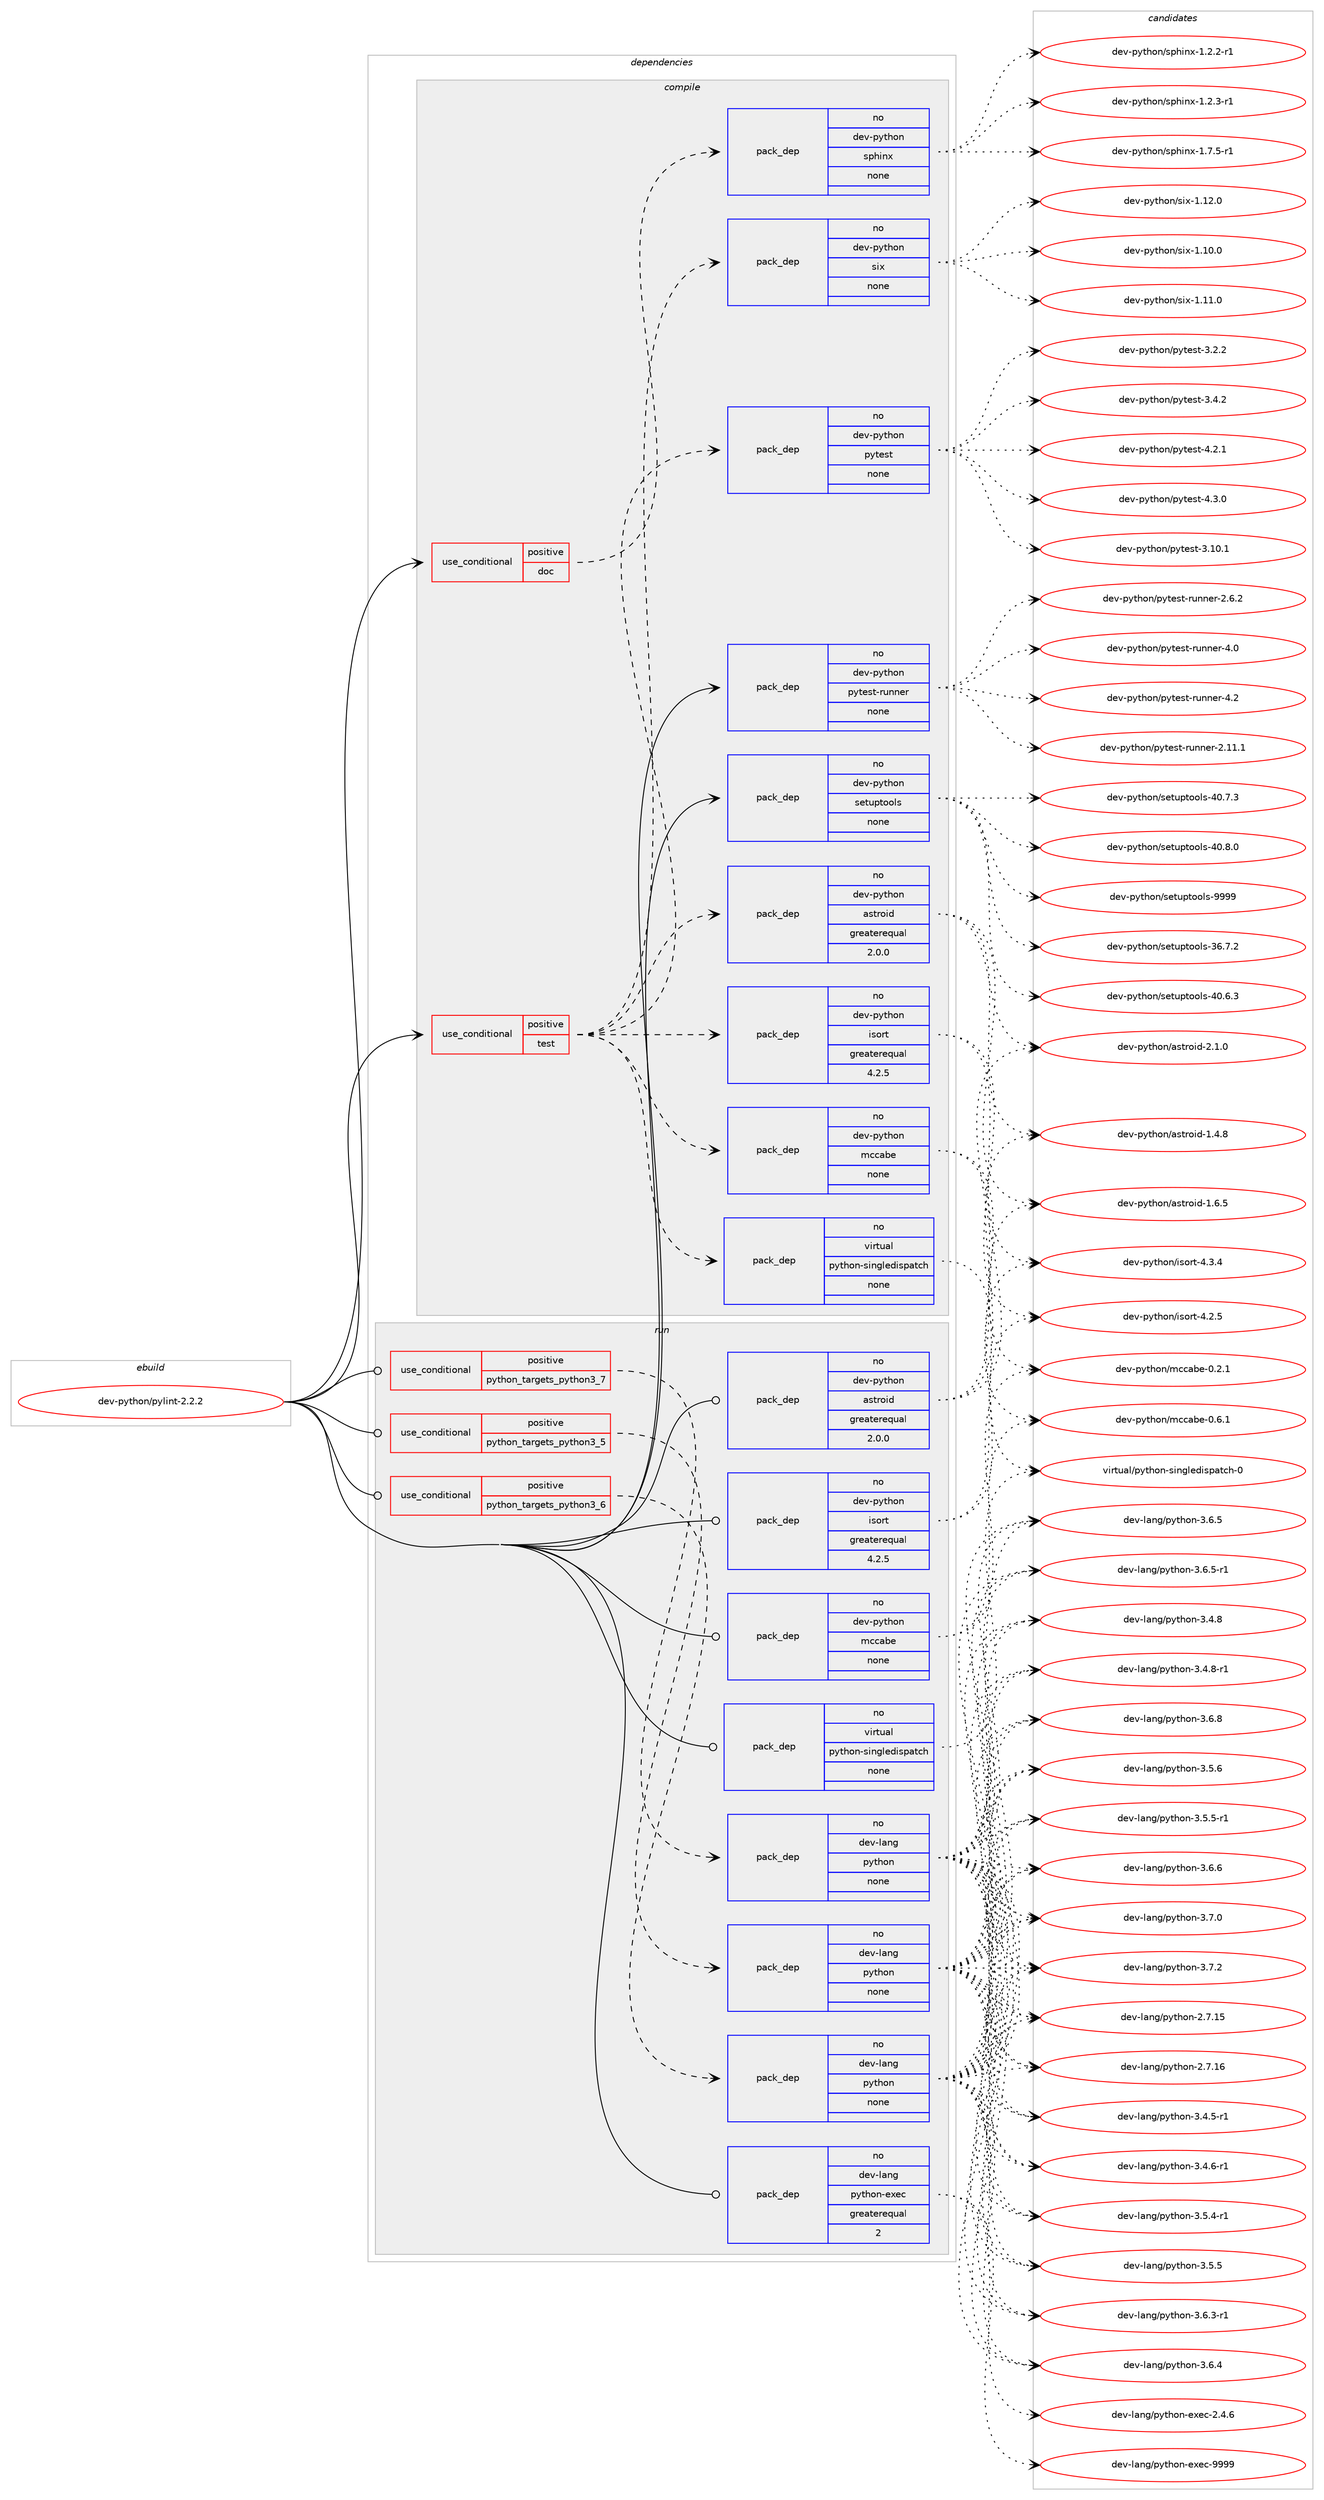 digraph prolog {

# *************
# Graph options
# *************

newrank=true;
concentrate=true;
compound=true;
graph [rankdir=LR,fontname=Helvetica,fontsize=10,ranksep=1.5];#, ranksep=2.5, nodesep=0.2];
edge  [arrowhead=vee];
node  [fontname=Helvetica,fontsize=10];

# **********
# The ebuild
# **********

subgraph cluster_leftcol {
color=gray;
rank=same;
label=<<i>ebuild</i>>;
id [label="dev-python/pylint-2.2.2", color=red, width=4, href="../dev-python/pylint-2.2.2.svg"];
}

# ****************
# The dependencies
# ****************

subgraph cluster_midcol {
color=gray;
label=<<i>dependencies</i>>;
subgraph cluster_compile {
fillcolor="#eeeeee";
style=filled;
label=<<i>compile</i>>;
subgraph cond381141 {
dependency1430322 [label=<<TABLE BORDER="0" CELLBORDER="1" CELLSPACING="0" CELLPADDING="4"><TR><TD ROWSPAN="3" CELLPADDING="10">use_conditional</TD></TR><TR><TD>positive</TD></TR><TR><TD>doc</TD></TR></TABLE>>, shape=none, color=red];
subgraph pack1025859 {
dependency1430323 [label=<<TABLE BORDER="0" CELLBORDER="1" CELLSPACING="0" CELLPADDING="4" WIDTH="220"><TR><TD ROWSPAN="6" CELLPADDING="30">pack_dep</TD></TR><TR><TD WIDTH="110">no</TD></TR><TR><TD>dev-python</TD></TR><TR><TD>sphinx</TD></TR><TR><TD>none</TD></TR><TR><TD></TD></TR></TABLE>>, shape=none, color=blue];
}
dependency1430322:e -> dependency1430323:w [weight=20,style="dashed",arrowhead="vee"];
}
id:e -> dependency1430322:w [weight=20,style="solid",arrowhead="vee"];
subgraph cond381142 {
dependency1430324 [label=<<TABLE BORDER="0" CELLBORDER="1" CELLSPACING="0" CELLPADDING="4"><TR><TD ROWSPAN="3" CELLPADDING="10">use_conditional</TD></TR><TR><TD>positive</TD></TR><TR><TD>test</TD></TR></TABLE>>, shape=none, color=red];
subgraph pack1025860 {
dependency1430325 [label=<<TABLE BORDER="0" CELLBORDER="1" CELLSPACING="0" CELLPADDING="4" WIDTH="220"><TR><TD ROWSPAN="6" CELLPADDING="30">pack_dep</TD></TR><TR><TD WIDTH="110">no</TD></TR><TR><TD>dev-python</TD></TR><TR><TD>astroid</TD></TR><TR><TD>greaterequal</TD></TR><TR><TD>2.0.0</TD></TR></TABLE>>, shape=none, color=blue];
}
dependency1430324:e -> dependency1430325:w [weight=20,style="dashed",arrowhead="vee"];
subgraph pack1025861 {
dependency1430326 [label=<<TABLE BORDER="0" CELLBORDER="1" CELLSPACING="0" CELLPADDING="4" WIDTH="220"><TR><TD ROWSPAN="6" CELLPADDING="30">pack_dep</TD></TR><TR><TD WIDTH="110">no</TD></TR><TR><TD>dev-python</TD></TR><TR><TD>isort</TD></TR><TR><TD>greaterequal</TD></TR><TR><TD>4.2.5</TD></TR></TABLE>>, shape=none, color=blue];
}
dependency1430324:e -> dependency1430326:w [weight=20,style="dashed",arrowhead="vee"];
subgraph pack1025862 {
dependency1430327 [label=<<TABLE BORDER="0" CELLBORDER="1" CELLSPACING="0" CELLPADDING="4" WIDTH="220"><TR><TD ROWSPAN="6" CELLPADDING="30">pack_dep</TD></TR><TR><TD WIDTH="110">no</TD></TR><TR><TD>dev-python</TD></TR><TR><TD>mccabe</TD></TR><TR><TD>none</TD></TR><TR><TD></TD></TR></TABLE>>, shape=none, color=blue];
}
dependency1430324:e -> dependency1430327:w [weight=20,style="dashed",arrowhead="vee"];
subgraph pack1025863 {
dependency1430328 [label=<<TABLE BORDER="0" CELLBORDER="1" CELLSPACING="0" CELLPADDING="4" WIDTH="220"><TR><TD ROWSPAN="6" CELLPADDING="30">pack_dep</TD></TR><TR><TD WIDTH="110">no</TD></TR><TR><TD>virtual</TD></TR><TR><TD>python-singledispatch</TD></TR><TR><TD>none</TD></TR><TR><TD></TD></TR></TABLE>>, shape=none, color=blue];
}
dependency1430324:e -> dependency1430328:w [weight=20,style="dashed",arrowhead="vee"];
subgraph pack1025864 {
dependency1430329 [label=<<TABLE BORDER="0" CELLBORDER="1" CELLSPACING="0" CELLPADDING="4" WIDTH="220"><TR><TD ROWSPAN="6" CELLPADDING="30">pack_dep</TD></TR><TR><TD WIDTH="110">no</TD></TR><TR><TD>dev-python</TD></TR><TR><TD>pytest</TD></TR><TR><TD>none</TD></TR><TR><TD></TD></TR></TABLE>>, shape=none, color=blue];
}
dependency1430324:e -> dependency1430329:w [weight=20,style="dashed",arrowhead="vee"];
subgraph pack1025865 {
dependency1430330 [label=<<TABLE BORDER="0" CELLBORDER="1" CELLSPACING="0" CELLPADDING="4" WIDTH="220"><TR><TD ROWSPAN="6" CELLPADDING="30">pack_dep</TD></TR><TR><TD WIDTH="110">no</TD></TR><TR><TD>dev-python</TD></TR><TR><TD>six</TD></TR><TR><TD>none</TD></TR><TR><TD></TD></TR></TABLE>>, shape=none, color=blue];
}
dependency1430324:e -> dependency1430330:w [weight=20,style="dashed",arrowhead="vee"];
}
id:e -> dependency1430324:w [weight=20,style="solid",arrowhead="vee"];
subgraph pack1025866 {
dependency1430331 [label=<<TABLE BORDER="0" CELLBORDER="1" CELLSPACING="0" CELLPADDING="4" WIDTH="220"><TR><TD ROWSPAN="6" CELLPADDING="30">pack_dep</TD></TR><TR><TD WIDTH="110">no</TD></TR><TR><TD>dev-python</TD></TR><TR><TD>pytest-runner</TD></TR><TR><TD>none</TD></TR><TR><TD></TD></TR></TABLE>>, shape=none, color=blue];
}
id:e -> dependency1430331:w [weight=20,style="solid",arrowhead="vee"];
subgraph pack1025867 {
dependency1430332 [label=<<TABLE BORDER="0" CELLBORDER="1" CELLSPACING="0" CELLPADDING="4" WIDTH="220"><TR><TD ROWSPAN="6" CELLPADDING="30">pack_dep</TD></TR><TR><TD WIDTH="110">no</TD></TR><TR><TD>dev-python</TD></TR><TR><TD>setuptools</TD></TR><TR><TD>none</TD></TR><TR><TD></TD></TR></TABLE>>, shape=none, color=blue];
}
id:e -> dependency1430332:w [weight=20,style="solid",arrowhead="vee"];
}
subgraph cluster_compileandrun {
fillcolor="#eeeeee";
style=filled;
label=<<i>compile and run</i>>;
}
subgraph cluster_run {
fillcolor="#eeeeee";
style=filled;
label=<<i>run</i>>;
subgraph cond381143 {
dependency1430333 [label=<<TABLE BORDER="0" CELLBORDER="1" CELLSPACING="0" CELLPADDING="4"><TR><TD ROWSPAN="3" CELLPADDING="10">use_conditional</TD></TR><TR><TD>positive</TD></TR><TR><TD>python_targets_python3_5</TD></TR></TABLE>>, shape=none, color=red];
subgraph pack1025868 {
dependency1430334 [label=<<TABLE BORDER="0" CELLBORDER="1" CELLSPACING="0" CELLPADDING="4" WIDTH="220"><TR><TD ROWSPAN="6" CELLPADDING="30">pack_dep</TD></TR><TR><TD WIDTH="110">no</TD></TR><TR><TD>dev-lang</TD></TR><TR><TD>python</TD></TR><TR><TD>none</TD></TR><TR><TD></TD></TR></TABLE>>, shape=none, color=blue];
}
dependency1430333:e -> dependency1430334:w [weight=20,style="dashed",arrowhead="vee"];
}
id:e -> dependency1430333:w [weight=20,style="solid",arrowhead="odot"];
subgraph cond381144 {
dependency1430335 [label=<<TABLE BORDER="0" CELLBORDER="1" CELLSPACING="0" CELLPADDING="4"><TR><TD ROWSPAN="3" CELLPADDING="10">use_conditional</TD></TR><TR><TD>positive</TD></TR><TR><TD>python_targets_python3_6</TD></TR></TABLE>>, shape=none, color=red];
subgraph pack1025869 {
dependency1430336 [label=<<TABLE BORDER="0" CELLBORDER="1" CELLSPACING="0" CELLPADDING="4" WIDTH="220"><TR><TD ROWSPAN="6" CELLPADDING="30">pack_dep</TD></TR><TR><TD WIDTH="110">no</TD></TR><TR><TD>dev-lang</TD></TR><TR><TD>python</TD></TR><TR><TD>none</TD></TR><TR><TD></TD></TR></TABLE>>, shape=none, color=blue];
}
dependency1430335:e -> dependency1430336:w [weight=20,style="dashed",arrowhead="vee"];
}
id:e -> dependency1430335:w [weight=20,style="solid",arrowhead="odot"];
subgraph cond381145 {
dependency1430337 [label=<<TABLE BORDER="0" CELLBORDER="1" CELLSPACING="0" CELLPADDING="4"><TR><TD ROWSPAN="3" CELLPADDING="10">use_conditional</TD></TR><TR><TD>positive</TD></TR><TR><TD>python_targets_python3_7</TD></TR></TABLE>>, shape=none, color=red];
subgraph pack1025870 {
dependency1430338 [label=<<TABLE BORDER="0" CELLBORDER="1" CELLSPACING="0" CELLPADDING="4" WIDTH="220"><TR><TD ROWSPAN="6" CELLPADDING="30">pack_dep</TD></TR><TR><TD WIDTH="110">no</TD></TR><TR><TD>dev-lang</TD></TR><TR><TD>python</TD></TR><TR><TD>none</TD></TR><TR><TD></TD></TR></TABLE>>, shape=none, color=blue];
}
dependency1430337:e -> dependency1430338:w [weight=20,style="dashed",arrowhead="vee"];
}
id:e -> dependency1430337:w [weight=20,style="solid",arrowhead="odot"];
subgraph pack1025871 {
dependency1430339 [label=<<TABLE BORDER="0" CELLBORDER="1" CELLSPACING="0" CELLPADDING="4" WIDTH="220"><TR><TD ROWSPAN="6" CELLPADDING="30">pack_dep</TD></TR><TR><TD WIDTH="110">no</TD></TR><TR><TD>dev-lang</TD></TR><TR><TD>python-exec</TD></TR><TR><TD>greaterequal</TD></TR><TR><TD>2</TD></TR></TABLE>>, shape=none, color=blue];
}
id:e -> dependency1430339:w [weight=20,style="solid",arrowhead="odot"];
subgraph pack1025872 {
dependency1430340 [label=<<TABLE BORDER="0" CELLBORDER="1" CELLSPACING="0" CELLPADDING="4" WIDTH="220"><TR><TD ROWSPAN="6" CELLPADDING="30">pack_dep</TD></TR><TR><TD WIDTH="110">no</TD></TR><TR><TD>dev-python</TD></TR><TR><TD>astroid</TD></TR><TR><TD>greaterequal</TD></TR><TR><TD>2.0.0</TD></TR></TABLE>>, shape=none, color=blue];
}
id:e -> dependency1430340:w [weight=20,style="solid",arrowhead="odot"];
subgraph pack1025873 {
dependency1430341 [label=<<TABLE BORDER="0" CELLBORDER="1" CELLSPACING="0" CELLPADDING="4" WIDTH="220"><TR><TD ROWSPAN="6" CELLPADDING="30">pack_dep</TD></TR><TR><TD WIDTH="110">no</TD></TR><TR><TD>dev-python</TD></TR><TR><TD>isort</TD></TR><TR><TD>greaterequal</TD></TR><TR><TD>4.2.5</TD></TR></TABLE>>, shape=none, color=blue];
}
id:e -> dependency1430341:w [weight=20,style="solid",arrowhead="odot"];
subgraph pack1025874 {
dependency1430342 [label=<<TABLE BORDER="0" CELLBORDER="1" CELLSPACING="0" CELLPADDING="4" WIDTH="220"><TR><TD ROWSPAN="6" CELLPADDING="30">pack_dep</TD></TR><TR><TD WIDTH="110">no</TD></TR><TR><TD>dev-python</TD></TR><TR><TD>mccabe</TD></TR><TR><TD>none</TD></TR><TR><TD></TD></TR></TABLE>>, shape=none, color=blue];
}
id:e -> dependency1430342:w [weight=20,style="solid",arrowhead="odot"];
subgraph pack1025875 {
dependency1430343 [label=<<TABLE BORDER="0" CELLBORDER="1" CELLSPACING="0" CELLPADDING="4" WIDTH="220"><TR><TD ROWSPAN="6" CELLPADDING="30">pack_dep</TD></TR><TR><TD WIDTH="110">no</TD></TR><TR><TD>virtual</TD></TR><TR><TD>python-singledispatch</TD></TR><TR><TD>none</TD></TR><TR><TD></TD></TR></TABLE>>, shape=none, color=blue];
}
id:e -> dependency1430343:w [weight=20,style="solid",arrowhead="odot"];
}
}

# **************
# The candidates
# **************

subgraph cluster_choices {
rank=same;
color=gray;
label=<<i>candidates</i>>;

subgraph choice1025859 {
color=black;
nodesep=1;
choice10010111845112121116104111110471151121041051101204549465046504511449 [label="dev-python/sphinx-1.2.2-r1", color=red, width=4,href="../dev-python/sphinx-1.2.2-r1.svg"];
choice10010111845112121116104111110471151121041051101204549465046514511449 [label="dev-python/sphinx-1.2.3-r1", color=red, width=4,href="../dev-python/sphinx-1.2.3-r1.svg"];
choice10010111845112121116104111110471151121041051101204549465546534511449 [label="dev-python/sphinx-1.7.5-r1", color=red, width=4,href="../dev-python/sphinx-1.7.5-r1.svg"];
dependency1430323:e -> choice10010111845112121116104111110471151121041051101204549465046504511449:w [style=dotted,weight="100"];
dependency1430323:e -> choice10010111845112121116104111110471151121041051101204549465046514511449:w [style=dotted,weight="100"];
dependency1430323:e -> choice10010111845112121116104111110471151121041051101204549465546534511449:w [style=dotted,weight="100"];
}
subgraph choice1025860 {
color=black;
nodesep=1;
choice100101118451121211161041111104797115116114111105100454946524656 [label="dev-python/astroid-1.4.8", color=red, width=4,href="../dev-python/astroid-1.4.8.svg"];
choice100101118451121211161041111104797115116114111105100454946544653 [label="dev-python/astroid-1.6.5", color=red, width=4,href="../dev-python/astroid-1.6.5.svg"];
choice100101118451121211161041111104797115116114111105100455046494648 [label="dev-python/astroid-2.1.0", color=red, width=4,href="../dev-python/astroid-2.1.0.svg"];
dependency1430325:e -> choice100101118451121211161041111104797115116114111105100454946524656:w [style=dotted,weight="100"];
dependency1430325:e -> choice100101118451121211161041111104797115116114111105100454946544653:w [style=dotted,weight="100"];
dependency1430325:e -> choice100101118451121211161041111104797115116114111105100455046494648:w [style=dotted,weight="100"];
}
subgraph choice1025861 {
color=black;
nodesep=1;
choice1001011184511212111610411111047105115111114116455246504653 [label="dev-python/isort-4.2.5", color=red, width=4,href="../dev-python/isort-4.2.5.svg"];
choice1001011184511212111610411111047105115111114116455246514652 [label="dev-python/isort-4.3.4", color=red, width=4,href="../dev-python/isort-4.3.4.svg"];
dependency1430326:e -> choice1001011184511212111610411111047105115111114116455246504653:w [style=dotted,weight="100"];
dependency1430326:e -> choice1001011184511212111610411111047105115111114116455246514652:w [style=dotted,weight="100"];
}
subgraph choice1025862 {
color=black;
nodesep=1;
choice100101118451121211161041111104710999999798101454846504649 [label="dev-python/mccabe-0.2.1", color=red, width=4,href="../dev-python/mccabe-0.2.1.svg"];
choice100101118451121211161041111104710999999798101454846544649 [label="dev-python/mccabe-0.6.1", color=red, width=4,href="../dev-python/mccabe-0.6.1.svg"];
dependency1430327:e -> choice100101118451121211161041111104710999999798101454846504649:w [style=dotted,weight="100"];
dependency1430327:e -> choice100101118451121211161041111104710999999798101454846544649:w [style=dotted,weight="100"];
}
subgraph choice1025863 {
color=black;
nodesep=1;
choice11810511411611797108471121211161041111104511510511010310810110010511511297116991044548 [label="virtual/python-singledispatch-0", color=red, width=4,href="../virtual/python-singledispatch-0.svg"];
dependency1430328:e -> choice11810511411611797108471121211161041111104511510511010310810110010511511297116991044548:w [style=dotted,weight="100"];
}
subgraph choice1025864 {
color=black;
nodesep=1;
choice100101118451121211161041111104711212111610111511645514649484649 [label="dev-python/pytest-3.10.1", color=red, width=4,href="../dev-python/pytest-3.10.1.svg"];
choice1001011184511212111610411111047112121116101115116455146504650 [label="dev-python/pytest-3.2.2", color=red, width=4,href="../dev-python/pytest-3.2.2.svg"];
choice1001011184511212111610411111047112121116101115116455146524650 [label="dev-python/pytest-3.4.2", color=red, width=4,href="../dev-python/pytest-3.4.2.svg"];
choice1001011184511212111610411111047112121116101115116455246504649 [label="dev-python/pytest-4.2.1", color=red, width=4,href="../dev-python/pytest-4.2.1.svg"];
choice1001011184511212111610411111047112121116101115116455246514648 [label="dev-python/pytest-4.3.0", color=red, width=4,href="../dev-python/pytest-4.3.0.svg"];
dependency1430329:e -> choice100101118451121211161041111104711212111610111511645514649484649:w [style=dotted,weight="100"];
dependency1430329:e -> choice1001011184511212111610411111047112121116101115116455146504650:w [style=dotted,weight="100"];
dependency1430329:e -> choice1001011184511212111610411111047112121116101115116455146524650:w [style=dotted,weight="100"];
dependency1430329:e -> choice1001011184511212111610411111047112121116101115116455246504649:w [style=dotted,weight="100"];
dependency1430329:e -> choice1001011184511212111610411111047112121116101115116455246514648:w [style=dotted,weight="100"];
}
subgraph choice1025865 {
color=black;
nodesep=1;
choice100101118451121211161041111104711510512045494649484648 [label="dev-python/six-1.10.0", color=red, width=4,href="../dev-python/six-1.10.0.svg"];
choice100101118451121211161041111104711510512045494649494648 [label="dev-python/six-1.11.0", color=red, width=4,href="../dev-python/six-1.11.0.svg"];
choice100101118451121211161041111104711510512045494649504648 [label="dev-python/six-1.12.0", color=red, width=4,href="../dev-python/six-1.12.0.svg"];
dependency1430330:e -> choice100101118451121211161041111104711510512045494649484648:w [style=dotted,weight="100"];
dependency1430330:e -> choice100101118451121211161041111104711510512045494649494648:w [style=dotted,weight="100"];
dependency1430330:e -> choice100101118451121211161041111104711510512045494649504648:w [style=dotted,weight="100"];
}
subgraph choice1025866 {
color=black;
nodesep=1;
choice10010111845112121116104111110471121211161011151164511411711011010111445504649494649 [label="dev-python/pytest-runner-2.11.1", color=red, width=4,href="../dev-python/pytest-runner-2.11.1.svg"];
choice100101118451121211161041111104711212111610111511645114117110110101114455046544650 [label="dev-python/pytest-runner-2.6.2", color=red, width=4,href="../dev-python/pytest-runner-2.6.2.svg"];
choice10010111845112121116104111110471121211161011151164511411711011010111445524648 [label="dev-python/pytest-runner-4.0", color=red, width=4,href="../dev-python/pytest-runner-4.0.svg"];
choice10010111845112121116104111110471121211161011151164511411711011010111445524650 [label="dev-python/pytest-runner-4.2", color=red, width=4,href="../dev-python/pytest-runner-4.2.svg"];
dependency1430331:e -> choice10010111845112121116104111110471121211161011151164511411711011010111445504649494649:w [style=dotted,weight="100"];
dependency1430331:e -> choice100101118451121211161041111104711212111610111511645114117110110101114455046544650:w [style=dotted,weight="100"];
dependency1430331:e -> choice10010111845112121116104111110471121211161011151164511411711011010111445524648:w [style=dotted,weight="100"];
dependency1430331:e -> choice10010111845112121116104111110471121211161011151164511411711011010111445524650:w [style=dotted,weight="100"];
}
subgraph choice1025867 {
color=black;
nodesep=1;
choice100101118451121211161041111104711510111611711211611111110811545515446554650 [label="dev-python/setuptools-36.7.2", color=red, width=4,href="../dev-python/setuptools-36.7.2.svg"];
choice100101118451121211161041111104711510111611711211611111110811545524846544651 [label="dev-python/setuptools-40.6.3", color=red, width=4,href="../dev-python/setuptools-40.6.3.svg"];
choice100101118451121211161041111104711510111611711211611111110811545524846554651 [label="dev-python/setuptools-40.7.3", color=red, width=4,href="../dev-python/setuptools-40.7.3.svg"];
choice100101118451121211161041111104711510111611711211611111110811545524846564648 [label="dev-python/setuptools-40.8.0", color=red, width=4,href="../dev-python/setuptools-40.8.0.svg"];
choice10010111845112121116104111110471151011161171121161111111081154557575757 [label="dev-python/setuptools-9999", color=red, width=4,href="../dev-python/setuptools-9999.svg"];
dependency1430332:e -> choice100101118451121211161041111104711510111611711211611111110811545515446554650:w [style=dotted,weight="100"];
dependency1430332:e -> choice100101118451121211161041111104711510111611711211611111110811545524846544651:w [style=dotted,weight="100"];
dependency1430332:e -> choice100101118451121211161041111104711510111611711211611111110811545524846554651:w [style=dotted,weight="100"];
dependency1430332:e -> choice100101118451121211161041111104711510111611711211611111110811545524846564648:w [style=dotted,weight="100"];
dependency1430332:e -> choice10010111845112121116104111110471151011161171121161111111081154557575757:w [style=dotted,weight="100"];
}
subgraph choice1025868 {
color=black;
nodesep=1;
choice10010111845108971101034711212111610411111045504655464953 [label="dev-lang/python-2.7.15", color=red, width=4,href="../dev-lang/python-2.7.15.svg"];
choice10010111845108971101034711212111610411111045504655464954 [label="dev-lang/python-2.7.16", color=red, width=4,href="../dev-lang/python-2.7.16.svg"];
choice1001011184510897110103471121211161041111104551465246534511449 [label="dev-lang/python-3.4.5-r1", color=red, width=4,href="../dev-lang/python-3.4.5-r1.svg"];
choice1001011184510897110103471121211161041111104551465246544511449 [label="dev-lang/python-3.4.6-r1", color=red, width=4,href="../dev-lang/python-3.4.6-r1.svg"];
choice100101118451089711010347112121116104111110455146524656 [label="dev-lang/python-3.4.8", color=red, width=4,href="../dev-lang/python-3.4.8.svg"];
choice1001011184510897110103471121211161041111104551465246564511449 [label="dev-lang/python-3.4.8-r1", color=red, width=4,href="../dev-lang/python-3.4.8-r1.svg"];
choice1001011184510897110103471121211161041111104551465346524511449 [label="dev-lang/python-3.5.4-r1", color=red, width=4,href="../dev-lang/python-3.5.4-r1.svg"];
choice100101118451089711010347112121116104111110455146534653 [label="dev-lang/python-3.5.5", color=red, width=4,href="../dev-lang/python-3.5.5.svg"];
choice1001011184510897110103471121211161041111104551465346534511449 [label="dev-lang/python-3.5.5-r1", color=red, width=4,href="../dev-lang/python-3.5.5-r1.svg"];
choice100101118451089711010347112121116104111110455146534654 [label="dev-lang/python-3.5.6", color=red, width=4,href="../dev-lang/python-3.5.6.svg"];
choice1001011184510897110103471121211161041111104551465446514511449 [label="dev-lang/python-3.6.3-r1", color=red, width=4,href="../dev-lang/python-3.6.3-r1.svg"];
choice100101118451089711010347112121116104111110455146544652 [label="dev-lang/python-3.6.4", color=red, width=4,href="../dev-lang/python-3.6.4.svg"];
choice100101118451089711010347112121116104111110455146544653 [label="dev-lang/python-3.6.5", color=red, width=4,href="../dev-lang/python-3.6.5.svg"];
choice1001011184510897110103471121211161041111104551465446534511449 [label="dev-lang/python-3.6.5-r1", color=red, width=4,href="../dev-lang/python-3.6.5-r1.svg"];
choice100101118451089711010347112121116104111110455146544654 [label="dev-lang/python-3.6.6", color=red, width=4,href="../dev-lang/python-3.6.6.svg"];
choice100101118451089711010347112121116104111110455146544656 [label="dev-lang/python-3.6.8", color=red, width=4,href="../dev-lang/python-3.6.8.svg"];
choice100101118451089711010347112121116104111110455146554648 [label="dev-lang/python-3.7.0", color=red, width=4,href="../dev-lang/python-3.7.0.svg"];
choice100101118451089711010347112121116104111110455146554650 [label="dev-lang/python-3.7.2", color=red, width=4,href="../dev-lang/python-3.7.2.svg"];
dependency1430334:e -> choice10010111845108971101034711212111610411111045504655464953:w [style=dotted,weight="100"];
dependency1430334:e -> choice10010111845108971101034711212111610411111045504655464954:w [style=dotted,weight="100"];
dependency1430334:e -> choice1001011184510897110103471121211161041111104551465246534511449:w [style=dotted,weight="100"];
dependency1430334:e -> choice1001011184510897110103471121211161041111104551465246544511449:w [style=dotted,weight="100"];
dependency1430334:e -> choice100101118451089711010347112121116104111110455146524656:w [style=dotted,weight="100"];
dependency1430334:e -> choice1001011184510897110103471121211161041111104551465246564511449:w [style=dotted,weight="100"];
dependency1430334:e -> choice1001011184510897110103471121211161041111104551465346524511449:w [style=dotted,weight="100"];
dependency1430334:e -> choice100101118451089711010347112121116104111110455146534653:w [style=dotted,weight="100"];
dependency1430334:e -> choice1001011184510897110103471121211161041111104551465346534511449:w [style=dotted,weight="100"];
dependency1430334:e -> choice100101118451089711010347112121116104111110455146534654:w [style=dotted,weight="100"];
dependency1430334:e -> choice1001011184510897110103471121211161041111104551465446514511449:w [style=dotted,weight="100"];
dependency1430334:e -> choice100101118451089711010347112121116104111110455146544652:w [style=dotted,weight="100"];
dependency1430334:e -> choice100101118451089711010347112121116104111110455146544653:w [style=dotted,weight="100"];
dependency1430334:e -> choice1001011184510897110103471121211161041111104551465446534511449:w [style=dotted,weight="100"];
dependency1430334:e -> choice100101118451089711010347112121116104111110455146544654:w [style=dotted,weight="100"];
dependency1430334:e -> choice100101118451089711010347112121116104111110455146544656:w [style=dotted,weight="100"];
dependency1430334:e -> choice100101118451089711010347112121116104111110455146554648:w [style=dotted,weight="100"];
dependency1430334:e -> choice100101118451089711010347112121116104111110455146554650:w [style=dotted,weight="100"];
}
subgraph choice1025869 {
color=black;
nodesep=1;
choice10010111845108971101034711212111610411111045504655464953 [label="dev-lang/python-2.7.15", color=red, width=4,href="../dev-lang/python-2.7.15.svg"];
choice10010111845108971101034711212111610411111045504655464954 [label="dev-lang/python-2.7.16", color=red, width=4,href="../dev-lang/python-2.7.16.svg"];
choice1001011184510897110103471121211161041111104551465246534511449 [label="dev-lang/python-3.4.5-r1", color=red, width=4,href="../dev-lang/python-3.4.5-r1.svg"];
choice1001011184510897110103471121211161041111104551465246544511449 [label="dev-lang/python-3.4.6-r1", color=red, width=4,href="../dev-lang/python-3.4.6-r1.svg"];
choice100101118451089711010347112121116104111110455146524656 [label="dev-lang/python-3.4.8", color=red, width=4,href="../dev-lang/python-3.4.8.svg"];
choice1001011184510897110103471121211161041111104551465246564511449 [label="dev-lang/python-3.4.8-r1", color=red, width=4,href="../dev-lang/python-3.4.8-r1.svg"];
choice1001011184510897110103471121211161041111104551465346524511449 [label="dev-lang/python-3.5.4-r1", color=red, width=4,href="../dev-lang/python-3.5.4-r1.svg"];
choice100101118451089711010347112121116104111110455146534653 [label="dev-lang/python-3.5.5", color=red, width=4,href="../dev-lang/python-3.5.5.svg"];
choice1001011184510897110103471121211161041111104551465346534511449 [label="dev-lang/python-3.5.5-r1", color=red, width=4,href="../dev-lang/python-3.5.5-r1.svg"];
choice100101118451089711010347112121116104111110455146534654 [label="dev-lang/python-3.5.6", color=red, width=4,href="../dev-lang/python-3.5.6.svg"];
choice1001011184510897110103471121211161041111104551465446514511449 [label="dev-lang/python-3.6.3-r1", color=red, width=4,href="../dev-lang/python-3.6.3-r1.svg"];
choice100101118451089711010347112121116104111110455146544652 [label="dev-lang/python-3.6.4", color=red, width=4,href="../dev-lang/python-3.6.4.svg"];
choice100101118451089711010347112121116104111110455146544653 [label="dev-lang/python-3.6.5", color=red, width=4,href="../dev-lang/python-3.6.5.svg"];
choice1001011184510897110103471121211161041111104551465446534511449 [label="dev-lang/python-3.6.5-r1", color=red, width=4,href="../dev-lang/python-3.6.5-r1.svg"];
choice100101118451089711010347112121116104111110455146544654 [label="dev-lang/python-3.6.6", color=red, width=4,href="../dev-lang/python-3.6.6.svg"];
choice100101118451089711010347112121116104111110455146544656 [label="dev-lang/python-3.6.8", color=red, width=4,href="../dev-lang/python-3.6.8.svg"];
choice100101118451089711010347112121116104111110455146554648 [label="dev-lang/python-3.7.0", color=red, width=4,href="../dev-lang/python-3.7.0.svg"];
choice100101118451089711010347112121116104111110455146554650 [label="dev-lang/python-3.7.2", color=red, width=4,href="../dev-lang/python-3.7.2.svg"];
dependency1430336:e -> choice10010111845108971101034711212111610411111045504655464953:w [style=dotted,weight="100"];
dependency1430336:e -> choice10010111845108971101034711212111610411111045504655464954:w [style=dotted,weight="100"];
dependency1430336:e -> choice1001011184510897110103471121211161041111104551465246534511449:w [style=dotted,weight="100"];
dependency1430336:e -> choice1001011184510897110103471121211161041111104551465246544511449:w [style=dotted,weight="100"];
dependency1430336:e -> choice100101118451089711010347112121116104111110455146524656:w [style=dotted,weight="100"];
dependency1430336:e -> choice1001011184510897110103471121211161041111104551465246564511449:w [style=dotted,weight="100"];
dependency1430336:e -> choice1001011184510897110103471121211161041111104551465346524511449:w [style=dotted,weight="100"];
dependency1430336:e -> choice100101118451089711010347112121116104111110455146534653:w [style=dotted,weight="100"];
dependency1430336:e -> choice1001011184510897110103471121211161041111104551465346534511449:w [style=dotted,weight="100"];
dependency1430336:e -> choice100101118451089711010347112121116104111110455146534654:w [style=dotted,weight="100"];
dependency1430336:e -> choice1001011184510897110103471121211161041111104551465446514511449:w [style=dotted,weight="100"];
dependency1430336:e -> choice100101118451089711010347112121116104111110455146544652:w [style=dotted,weight="100"];
dependency1430336:e -> choice100101118451089711010347112121116104111110455146544653:w [style=dotted,weight="100"];
dependency1430336:e -> choice1001011184510897110103471121211161041111104551465446534511449:w [style=dotted,weight="100"];
dependency1430336:e -> choice100101118451089711010347112121116104111110455146544654:w [style=dotted,weight="100"];
dependency1430336:e -> choice100101118451089711010347112121116104111110455146544656:w [style=dotted,weight="100"];
dependency1430336:e -> choice100101118451089711010347112121116104111110455146554648:w [style=dotted,weight="100"];
dependency1430336:e -> choice100101118451089711010347112121116104111110455146554650:w [style=dotted,weight="100"];
}
subgraph choice1025870 {
color=black;
nodesep=1;
choice10010111845108971101034711212111610411111045504655464953 [label="dev-lang/python-2.7.15", color=red, width=4,href="../dev-lang/python-2.7.15.svg"];
choice10010111845108971101034711212111610411111045504655464954 [label="dev-lang/python-2.7.16", color=red, width=4,href="../dev-lang/python-2.7.16.svg"];
choice1001011184510897110103471121211161041111104551465246534511449 [label="dev-lang/python-3.4.5-r1", color=red, width=4,href="../dev-lang/python-3.4.5-r1.svg"];
choice1001011184510897110103471121211161041111104551465246544511449 [label="dev-lang/python-3.4.6-r1", color=red, width=4,href="../dev-lang/python-3.4.6-r1.svg"];
choice100101118451089711010347112121116104111110455146524656 [label="dev-lang/python-3.4.8", color=red, width=4,href="../dev-lang/python-3.4.8.svg"];
choice1001011184510897110103471121211161041111104551465246564511449 [label="dev-lang/python-3.4.8-r1", color=red, width=4,href="../dev-lang/python-3.4.8-r1.svg"];
choice1001011184510897110103471121211161041111104551465346524511449 [label="dev-lang/python-3.5.4-r1", color=red, width=4,href="../dev-lang/python-3.5.4-r1.svg"];
choice100101118451089711010347112121116104111110455146534653 [label="dev-lang/python-3.5.5", color=red, width=4,href="../dev-lang/python-3.5.5.svg"];
choice1001011184510897110103471121211161041111104551465346534511449 [label="dev-lang/python-3.5.5-r1", color=red, width=4,href="../dev-lang/python-3.5.5-r1.svg"];
choice100101118451089711010347112121116104111110455146534654 [label="dev-lang/python-3.5.6", color=red, width=4,href="../dev-lang/python-3.5.6.svg"];
choice1001011184510897110103471121211161041111104551465446514511449 [label="dev-lang/python-3.6.3-r1", color=red, width=4,href="../dev-lang/python-3.6.3-r1.svg"];
choice100101118451089711010347112121116104111110455146544652 [label="dev-lang/python-3.6.4", color=red, width=4,href="../dev-lang/python-3.6.4.svg"];
choice100101118451089711010347112121116104111110455146544653 [label="dev-lang/python-3.6.5", color=red, width=4,href="../dev-lang/python-3.6.5.svg"];
choice1001011184510897110103471121211161041111104551465446534511449 [label="dev-lang/python-3.6.5-r1", color=red, width=4,href="../dev-lang/python-3.6.5-r1.svg"];
choice100101118451089711010347112121116104111110455146544654 [label="dev-lang/python-3.6.6", color=red, width=4,href="../dev-lang/python-3.6.6.svg"];
choice100101118451089711010347112121116104111110455146544656 [label="dev-lang/python-3.6.8", color=red, width=4,href="../dev-lang/python-3.6.8.svg"];
choice100101118451089711010347112121116104111110455146554648 [label="dev-lang/python-3.7.0", color=red, width=4,href="../dev-lang/python-3.7.0.svg"];
choice100101118451089711010347112121116104111110455146554650 [label="dev-lang/python-3.7.2", color=red, width=4,href="../dev-lang/python-3.7.2.svg"];
dependency1430338:e -> choice10010111845108971101034711212111610411111045504655464953:w [style=dotted,weight="100"];
dependency1430338:e -> choice10010111845108971101034711212111610411111045504655464954:w [style=dotted,weight="100"];
dependency1430338:e -> choice1001011184510897110103471121211161041111104551465246534511449:w [style=dotted,weight="100"];
dependency1430338:e -> choice1001011184510897110103471121211161041111104551465246544511449:w [style=dotted,weight="100"];
dependency1430338:e -> choice100101118451089711010347112121116104111110455146524656:w [style=dotted,weight="100"];
dependency1430338:e -> choice1001011184510897110103471121211161041111104551465246564511449:w [style=dotted,weight="100"];
dependency1430338:e -> choice1001011184510897110103471121211161041111104551465346524511449:w [style=dotted,weight="100"];
dependency1430338:e -> choice100101118451089711010347112121116104111110455146534653:w [style=dotted,weight="100"];
dependency1430338:e -> choice1001011184510897110103471121211161041111104551465346534511449:w [style=dotted,weight="100"];
dependency1430338:e -> choice100101118451089711010347112121116104111110455146534654:w [style=dotted,weight="100"];
dependency1430338:e -> choice1001011184510897110103471121211161041111104551465446514511449:w [style=dotted,weight="100"];
dependency1430338:e -> choice100101118451089711010347112121116104111110455146544652:w [style=dotted,weight="100"];
dependency1430338:e -> choice100101118451089711010347112121116104111110455146544653:w [style=dotted,weight="100"];
dependency1430338:e -> choice1001011184510897110103471121211161041111104551465446534511449:w [style=dotted,weight="100"];
dependency1430338:e -> choice100101118451089711010347112121116104111110455146544654:w [style=dotted,weight="100"];
dependency1430338:e -> choice100101118451089711010347112121116104111110455146544656:w [style=dotted,weight="100"];
dependency1430338:e -> choice100101118451089711010347112121116104111110455146554648:w [style=dotted,weight="100"];
dependency1430338:e -> choice100101118451089711010347112121116104111110455146554650:w [style=dotted,weight="100"];
}
subgraph choice1025871 {
color=black;
nodesep=1;
choice1001011184510897110103471121211161041111104510112010199455046524654 [label="dev-lang/python-exec-2.4.6", color=red, width=4,href="../dev-lang/python-exec-2.4.6.svg"];
choice10010111845108971101034711212111610411111045101120101994557575757 [label="dev-lang/python-exec-9999", color=red, width=4,href="../dev-lang/python-exec-9999.svg"];
dependency1430339:e -> choice1001011184510897110103471121211161041111104510112010199455046524654:w [style=dotted,weight="100"];
dependency1430339:e -> choice10010111845108971101034711212111610411111045101120101994557575757:w [style=dotted,weight="100"];
}
subgraph choice1025872 {
color=black;
nodesep=1;
choice100101118451121211161041111104797115116114111105100454946524656 [label="dev-python/astroid-1.4.8", color=red, width=4,href="../dev-python/astroid-1.4.8.svg"];
choice100101118451121211161041111104797115116114111105100454946544653 [label="dev-python/astroid-1.6.5", color=red, width=4,href="../dev-python/astroid-1.6.5.svg"];
choice100101118451121211161041111104797115116114111105100455046494648 [label="dev-python/astroid-2.1.0", color=red, width=4,href="../dev-python/astroid-2.1.0.svg"];
dependency1430340:e -> choice100101118451121211161041111104797115116114111105100454946524656:w [style=dotted,weight="100"];
dependency1430340:e -> choice100101118451121211161041111104797115116114111105100454946544653:w [style=dotted,weight="100"];
dependency1430340:e -> choice100101118451121211161041111104797115116114111105100455046494648:w [style=dotted,weight="100"];
}
subgraph choice1025873 {
color=black;
nodesep=1;
choice1001011184511212111610411111047105115111114116455246504653 [label="dev-python/isort-4.2.5", color=red, width=4,href="../dev-python/isort-4.2.5.svg"];
choice1001011184511212111610411111047105115111114116455246514652 [label="dev-python/isort-4.3.4", color=red, width=4,href="../dev-python/isort-4.3.4.svg"];
dependency1430341:e -> choice1001011184511212111610411111047105115111114116455246504653:w [style=dotted,weight="100"];
dependency1430341:e -> choice1001011184511212111610411111047105115111114116455246514652:w [style=dotted,weight="100"];
}
subgraph choice1025874 {
color=black;
nodesep=1;
choice100101118451121211161041111104710999999798101454846504649 [label="dev-python/mccabe-0.2.1", color=red, width=4,href="../dev-python/mccabe-0.2.1.svg"];
choice100101118451121211161041111104710999999798101454846544649 [label="dev-python/mccabe-0.6.1", color=red, width=4,href="../dev-python/mccabe-0.6.1.svg"];
dependency1430342:e -> choice100101118451121211161041111104710999999798101454846504649:w [style=dotted,weight="100"];
dependency1430342:e -> choice100101118451121211161041111104710999999798101454846544649:w [style=dotted,weight="100"];
}
subgraph choice1025875 {
color=black;
nodesep=1;
choice11810511411611797108471121211161041111104511510511010310810110010511511297116991044548 [label="virtual/python-singledispatch-0", color=red, width=4,href="../virtual/python-singledispatch-0.svg"];
dependency1430343:e -> choice11810511411611797108471121211161041111104511510511010310810110010511511297116991044548:w [style=dotted,weight="100"];
}
}

}
